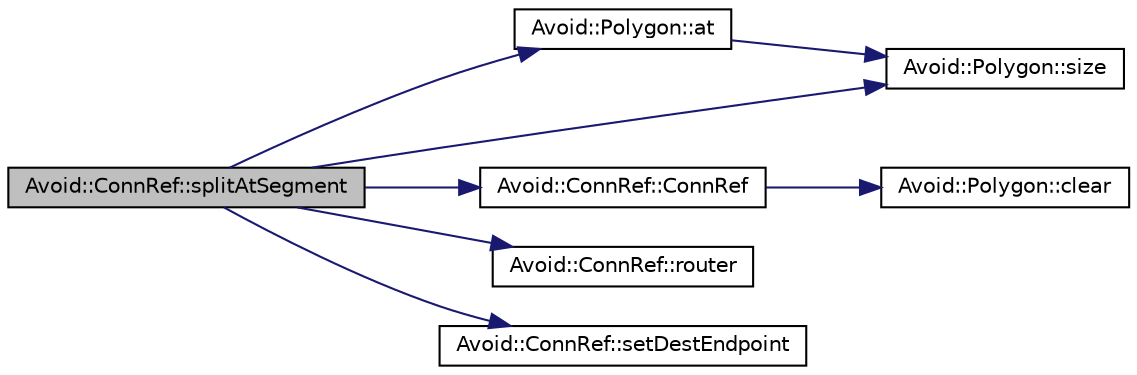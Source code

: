 digraph "Avoid::ConnRef::splitAtSegment"
{
  edge [fontname="Helvetica",fontsize="10",labelfontname="Helvetica",labelfontsize="10"];
  node [fontname="Helvetica",fontsize="10",shape=record];
  rankdir="LR";
  Node1 [label="Avoid::ConnRef::splitAtSegment",height=0.2,width=0.4,color="black", fillcolor="grey75", style="filled" fontcolor="black"];
  Node1 -> Node2 [color="midnightblue",fontsize="10",style="solid",fontname="Helvetica"];
  Node2 [label="Avoid::Polygon::at",height=0.2,width=0.4,color="black", fillcolor="white", style="filled",URL="$classAvoid_1_1Polygon.html#a4980ff614840f746cc539a021128fc96",tooltip="Returns a specific point in the polygon."];
  Node2 -> Node3 [color="midnightblue",fontsize="10",style="solid",fontname="Helvetica"];
  Node3 [label="Avoid::Polygon::size",height=0.2,width=0.4,color="black", fillcolor="white", style="filled",URL="$classAvoid_1_1Polygon.html#a58c011bded47396fb1bbda2c1eeb9552",tooltip="Returns the number of points in this polygon."];
  Node1 -> Node4 [color="midnightblue",fontsize="10",style="solid",fontname="Helvetica"];
  Node4 [label="Avoid::ConnRef::ConnRef",height=0.2,width=0.4,color="black", fillcolor="white", style="filled",URL="$classAvoid_1_1ConnRef.html#a2e08b9bb04ccf383700487932f13c980",tooltip="Constructs a connector with no endpoints specified."];
  Node4 -> Node5 [color="midnightblue",fontsize="10",style="solid",fontname="Helvetica"];
  Node5 [label="Avoid::Polygon::clear",height=0.2,width=0.4,color="black", fillcolor="white", style="filled",URL="$classAvoid_1_1Polygon.html#aae0e8e58b2f358ec3f203a5e6485c660",tooltip="Resets this to the empty polygon."];
  Node1 -> Node6 [color="midnightblue",fontsize="10",style="solid",fontname="Helvetica"];
  Node6 [label="Avoid::ConnRef::router",height=0.2,width=0.4,color="black", fillcolor="white", style="filled",URL="$classAvoid_1_1ConnRef.html#afdf38806b8b56e43300646a7db58443a",tooltip="Returns a pointer to the router scene this connector is in."];
  Node1 -> Node7 [color="midnightblue",fontsize="10",style="solid",fontname="Helvetica"];
  Node7 [label="Avoid::ConnRef::setDestEndpoint",height=0.2,width=0.4,color="black", fillcolor="white", style="filled",URL="$classAvoid_1_1ConnRef.html#a7b216c9aa42811f1f2786adbda84f02e",tooltip="Sets just a new destination endpoint for this connector."];
  Node1 -> Node3 [color="midnightblue",fontsize="10",style="solid",fontname="Helvetica"];
}
